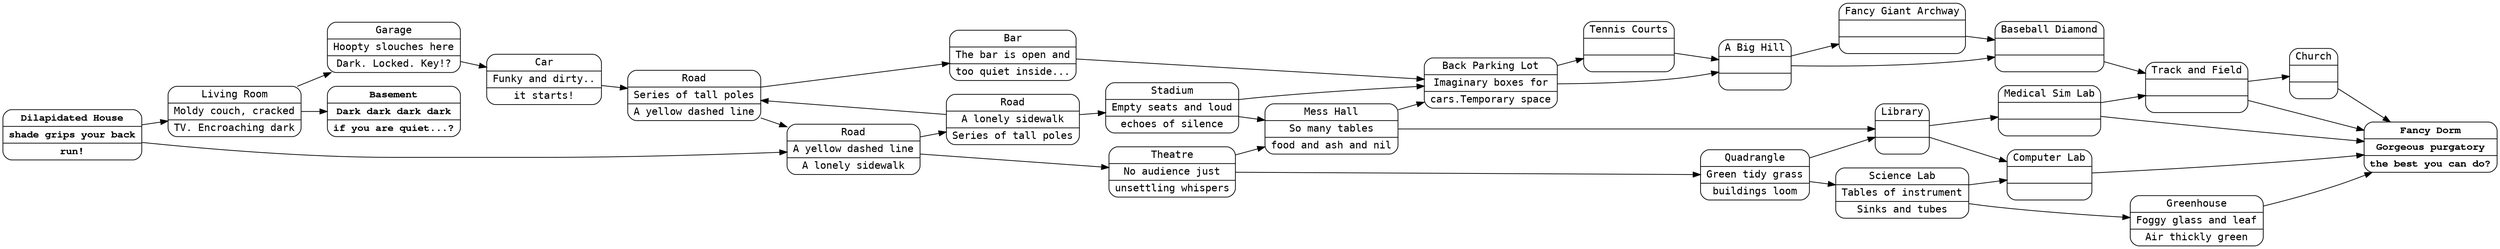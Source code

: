 strict digraph Maze
{
graph[overlap = "false", splines = "true",rankdir=LR]

node [style=filled,shape=Mrecord, fontname="courier bold"]
DilapidatedHouse [fillcolor=white,label="Dilapidated House   |shade grips your back|run!                "]
Basement [fillcolor=white,label="Basement            |Dark dark dark dark |if you are quiet...?"]
FancyDorm [fillcolor=white,label="Fancy Dorm          |Gorgeous purgatory  |the best you can do?"]

node [style=rounded,shape=record,fontname="courier"]
LivingRoom [fillcolor=white,label="Living Room         |Moldy couch, cracked|TV. Encroaching dark"]
Garage [fillcolor=white,label="Garage              |Hoopty slouches here|Dark. Locked. Key!? "]
Car [fillcolor=white,label="Car                 |Funky and dirty..   |it starts!          "]
Road1 [fillcolor=white,label="Road                |A yellow dashed line|A lonely sidewalk   "]
Road2 [fillcolor=white,label="Road                |A lonely sidewalk   |Series of tall poles"]
Road3 [fillcolor=white,label="Road                |Series of tall poles|A yellow dashed line"]
Bar [fillcolor=white,label="Bar                 |The bar is open and |too quiet inside... "]
Stadium [fillcolor=white,label="Stadium             |Empty seats and loud|echoes of silence   "]
Theatre [fillcolor=white,label="Theatre             |No audience   just  |unsettling whispers "]
Quadrangle [fillcolor=white,label="Quadrangle          |Green tidy grass    |buildings loom      "]
MessHall [fillcolor=white,label="Mess Hall           |So many tables      |food and ash and nil"]
BackParkingLot [fillcolor=white,label="Back Parking Lot    |Imaginary boxes for |cars.Temporary space"]
Greenhouse [fillcolor=white,label="Greenhouse          |Foggy glass and leaf|Air thickly green   "]
ScienceLab [fillcolor=white,label="Science Lab         |Tables of instrument|Sinks and tubes    "]
Library [fillcolor=white,label="Library             |                    |                    "]
TennisCourts [fillcolor=white,label="Tennis Courts       |                    |                    "]
ComputerLab [fillcolor=white,label="Computer Lab        |                    |                    "]
MedSimLab [fillcolor=white,label="Medical Sim Lab     |                    |                    "]
Hills [fillcolor=white,label="A Big Hill          |                    |                    "]
FancyArch [fillcolor=white,label="Fancy Giant Archway |                    |                    "]
BaseballDiamond [fillcolor=white,label="Baseball Diamond    |                    |                    "]
TrackAndField [fillcolor=white,label="Track and Field     |                    |                    "]
Church [fillcolor=white,label="Church              |                    |                    "]

DilapidatedHouse -> {LivingRoom Road1}
LivingRoom -> {Basement Garage}
Basement -> {}
Garage -> {Car}
Car -> {Road3}
Road1 -> {Theatre Road2}
Road2 -> {Stadium Road3}
Road3 -> {Bar Road1}
Bar -> {BackParkingLot}
Stadium -> {BackParkingLot MessHall}
Theatre -> {MessHall Quadrangle}
Quadrangle -> {Library ScienceLab}
MessHall -> {BackParkingLot Library}
BackParkingLot -> {Hills TennisCourts}
Greenhouse -> {FancyDorm}
ScienceLab -> {Greenhouse ComputerLab}
Library -> {ComputerLab MedSimLab}
TennisCourts -> {Hills}
ComputerLab -> {FancyDorm}
MedSimLab -> {FancyDorm TrackAndField}
Hills -> {FancyArch BaseballDiamond}
FancyArch -> {BaseballDiamond}
BaseballDiamond -> {TrackAndField}
TrackAndField -> {FancyDorm Church}
Church -> {FancyDorm}
FancyDorm -> {}
}
